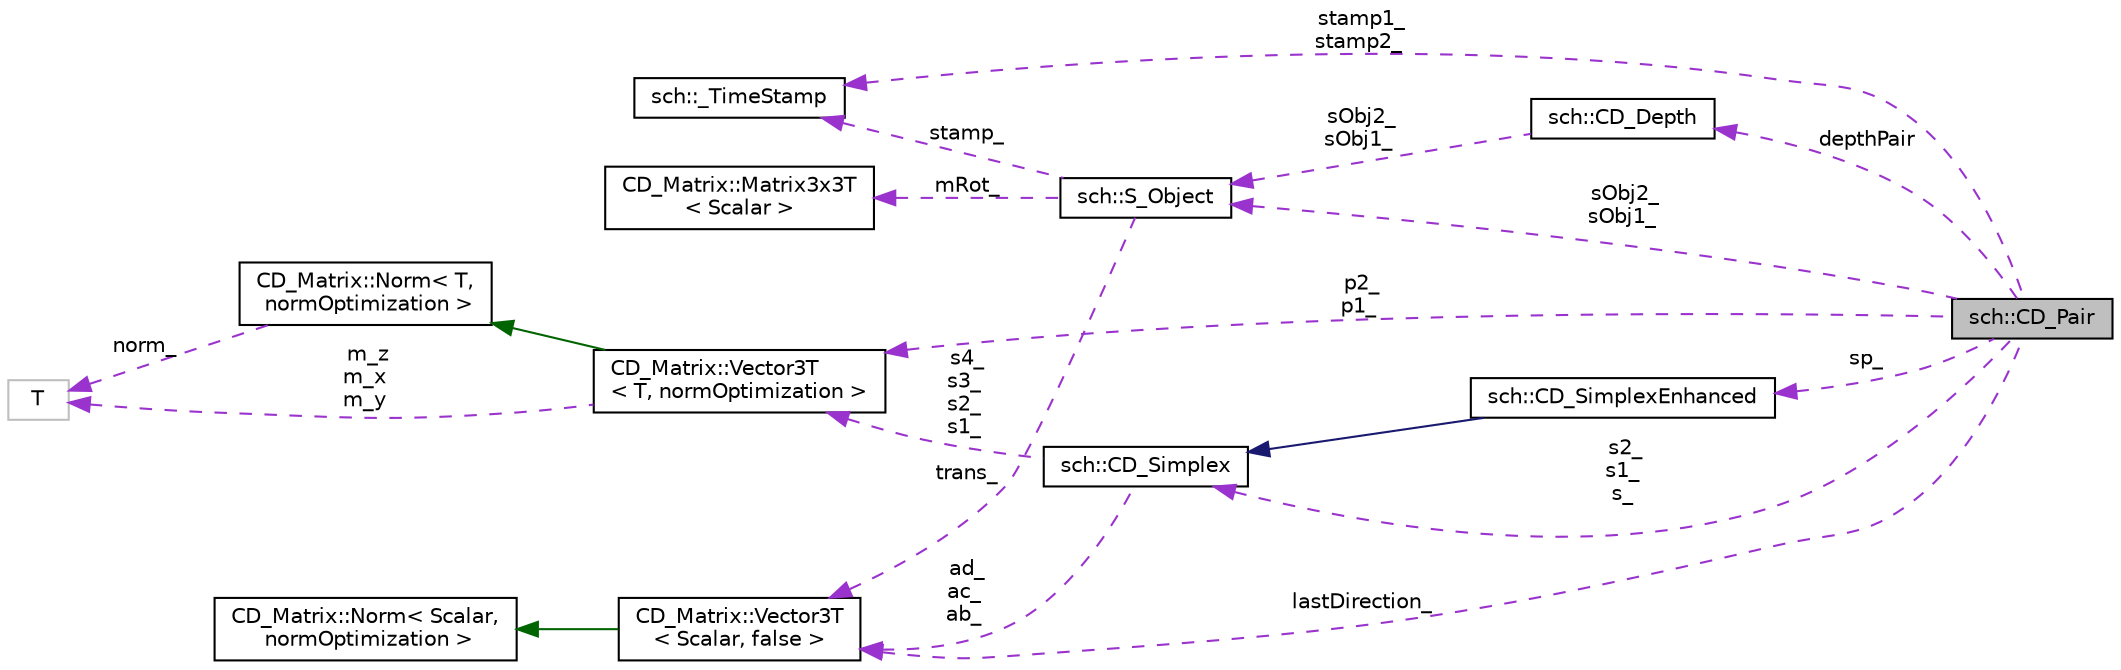 digraph "sch::CD_Pair"
{
  edge [fontname="Helvetica",fontsize="10",labelfontname="Helvetica",labelfontsize="10"];
  node [fontname="Helvetica",fontsize="10",shape=record];
  rankdir="LR";
  Node1 [label="sch::CD_Pair",height=0.2,width=0.4,color="black", fillcolor="grey75", style="filled", fontcolor="black"];
  Node2 -> Node1 [dir="back",color="darkorchid3",fontsize="10",style="dashed",label=" lastDirection_" ,fontname="Helvetica"];
  Node2 [label="CD_Matrix::Vector3T\l\< Scalar, false \>",height=0.2,width=0.4,color="black", fillcolor="white", style="filled",URL="$structCD__Matrix_1_1Vector3T.html"];
  Node3 -> Node2 [dir="back",color="darkgreen",fontsize="10",style="solid",fontname="Helvetica"];
  Node3 [label="CD_Matrix::Norm\< Scalar,\l normOptimization \>",height=0.2,width=0.4,color="black", fillcolor="white", style="filled",URL="$structCD__Matrix_1_1Norm.html"];
  Node4 -> Node1 [dir="back",color="darkorchid3",fontsize="10",style="dashed",label=" stamp1_\nstamp2_" ,fontname="Helvetica"];
  Node4 [label="sch::_TimeStamp",height=0.2,width=0.4,color="black", fillcolor="white", style="filled",URL="$structsch_1_1__TimeStamp.html"];
  Node5 -> Node1 [dir="back",color="darkorchid3",fontsize="10",style="dashed",label=" sObj2_\nsObj1_" ,fontname="Helvetica"];
  Node5 [label="sch::S_Object",height=0.2,width=0.4,color="black", fillcolor="white", style="filled",URL="$classsch_1_1S__Object.html"];
  Node2 -> Node5 [dir="back",color="darkorchid3",fontsize="10",style="dashed",label=" trans_" ,fontname="Helvetica"];
  Node6 -> Node5 [dir="back",color="darkorchid3",fontsize="10",style="dashed",label=" mRot_" ,fontname="Helvetica"];
  Node6 [label="CD_Matrix::Matrix3x3T\l\< Scalar \>",height=0.2,width=0.4,color="black", fillcolor="white", style="filled",URL="$structCD__Matrix_1_1Matrix3x3T.html"];
  Node4 -> Node5 [dir="back",color="darkorchid3",fontsize="10",style="dashed",label=" stamp_" ,fontname="Helvetica"];
  Node7 -> Node1 [dir="back",color="darkorchid3",fontsize="10",style="dashed",label=" s2_\ns1_\ns_" ,fontname="Helvetica"];
  Node7 [label="sch::CD_Simplex",height=0.2,width=0.4,color="black", fillcolor="white", style="filled",URL="$classsch_1_1CD__Simplex.html"];
  Node2 -> Node7 [dir="back",color="darkorchid3",fontsize="10",style="dashed",label=" ad_\nac_\nab_" ,fontname="Helvetica"];
  Node8 -> Node7 [dir="back",color="darkorchid3",fontsize="10",style="dashed",label=" s4_\ns3_\ns2_\ns1_" ,fontname="Helvetica"];
  Node8 [label="CD_Matrix::Vector3T\l\< T, normOptimization \>",height=0.2,width=0.4,color="black", fillcolor="white", style="filled",URL="$structCD__Matrix_1_1Vector3T.html"];
  Node9 -> Node8 [dir="back",color="darkgreen",fontsize="10",style="solid",fontname="Helvetica"];
  Node9 [label="CD_Matrix::Norm\< T,\l normOptimization \>",height=0.2,width=0.4,color="black", fillcolor="white", style="filled",URL="$structCD__Matrix_1_1Norm.html"];
  Node10 -> Node9 [dir="back",color="darkorchid3",fontsize="10",style="dashed",label=" norm_" ,fontname="Helvetica"];
  Node10 [label="T",height=0.2,width=0.4,color="grey75", fillcolor="white", style="filled"];
  Node10 -> Node8 [dir="back",color="darkorchid3",fontsize="10",style="dashed",label=" m_z\nm_x\nm_y" ,fontname="Helvetica"];
  Node8 -> Node1 [dir="back",color="darkorchid3",fontsize="10",style="dashed",label=" p2_\np1_" ,fontname="Helvetica"];
  Node11 -> Node1 [dir="back",color="darkorchid3",fontsize="10",style="dashed",label=" sp_" ,fontname="Helvetica"];
  Node11 [label="sch::CD_SimplexEnhanced",height=0.2,width=0.4,color="black", fillcolor="white", style="filled",URL="$classsch_1_1CD__SimplexEnhanced.html"];
  Node7 -> Node11 [dir="back",color="midnightblue",fontsize="10",style="solid",fontname="Helvetica"];
  Node12 -> Node1 [dir="back",color="darkorchid3",fontsize="10",style="dashed",label=" depthPair" ,fontname="Helvetica"];
  Node12 [label="sch::CD_Depth",height=0.2,width=0.4,color="black", fillcolor="white", style="filled",URL="$classsch_1_1CD__Depth.html"];
  Node5 -> Node12 [dir="back",color="darkorchid3",fontsize="10",style="dashed",label=" sObj2_\nsObj1_" ,fontname="Helvetica"];
}

